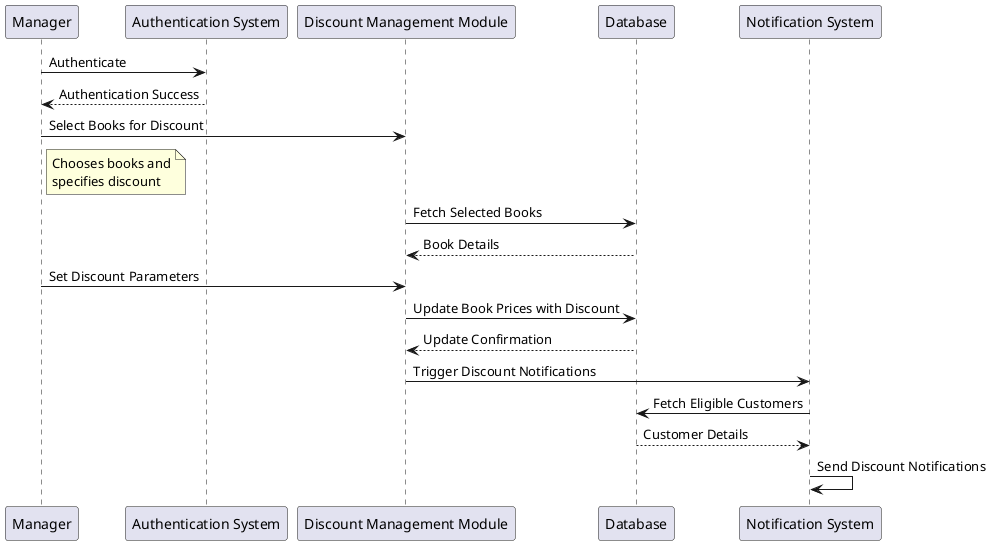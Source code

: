 @startuml
participant Manager as M
participant "Authentication System" as Auth
participant "Discount Management Module" as DMM
participant Database as DB
participant "Notification System" as NS

M -> Auth: Authenticate
Auth --> M: Authentication Success

M -> DMM: Select Books for Discount
note right of M: Chooses books and\nspecifies discount

DMM -> DB: Fetch Selected Books
DB --> DMM: Book Details

M -> DMM: Set Discount Parameters
DMM -> DB: Update Book Prices with Discount
DB --> DMM: Update Confirmation

DMM -> NS: Trigger Discount Notifications
NS -> DB: Fetch Eligible Customers
DB --> NS: Customer Details

NS -> NS: Send Discount Notifications

@enduml